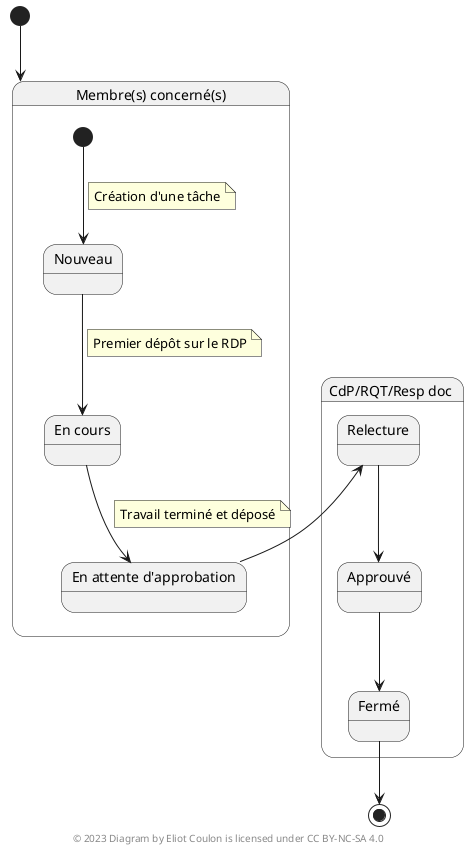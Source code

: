 @startuml
[*] --> Members

state "Membre(s) concerné(s)" as Members {
    state "Nouveau" as New
    state "En cours" as Current
    state "En attente d'approbation" as Waiting

    [*] --> New
    note on link
        Création d'une tâche
    end note
    New --> Current
    note on link
        Premier dépôt sur le RDP
    end note
    Current --> Waiting
    note on link
        Travail terminé et déposé
    end note
}
state "CdP/RQT/Resp doc " as MAJ{
    state "Relecture" as Reading
    state "Approuvé" as Approved
    state "Fermé" as Closed

    Waiting -u-> Reading
    Reading --> Approved
    Approved --> Closed
}
Closed --> [*]
center footer
© 2023 Diagram by Eliot Coulon is licensed under CC BY-NC-SA 4.0
end footer
@enduml